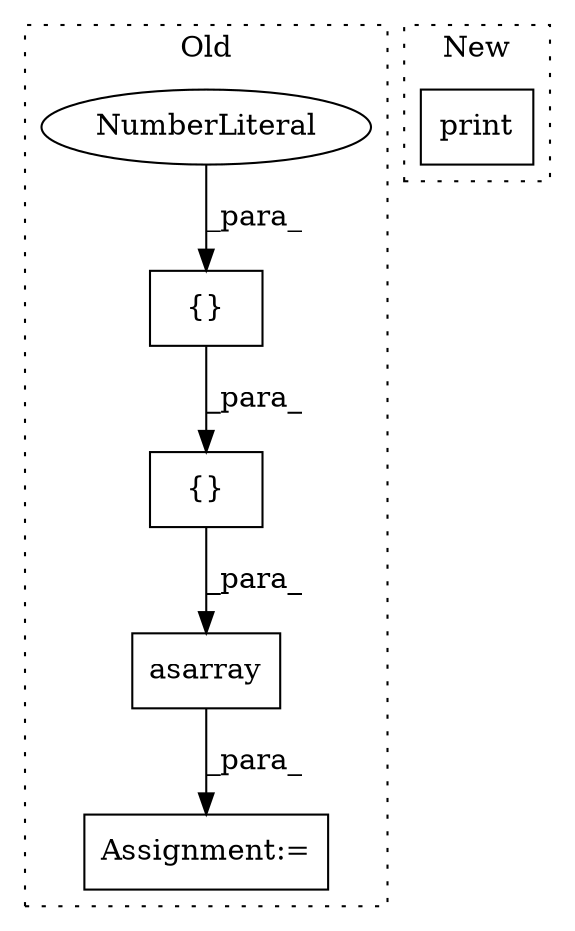 digraph G {
subgraph cluster0 {
1 [label="asarray" a="32" s="1444,1482" l="8,1" shape="box"];
3 [label="{}" a="4" s="1470,1474" l="1,1" shape="box"];
4 [label="NumberLiteral" a="34" s="1473" l="1" shape="ellipse"];
5 [label="Assignment:=" a="7" s="1437" l="1" shape="box"];
6 [label="{}" a="4" s="1463,1481" l="1,1" shape="box"];
label = "Old";
style="dotted";
}
subgraph cluster1 {
2 [label="print" a="32" s="1496,1567" l="6,1" shape="box"];
label = "New";
style="dotted";
}
1 -> 5 [label="_para_"];
3 -> 6 [label="_para_"];
4 -> 3 [label="_para_"];
6 -> 1 [label="_para_"];
}